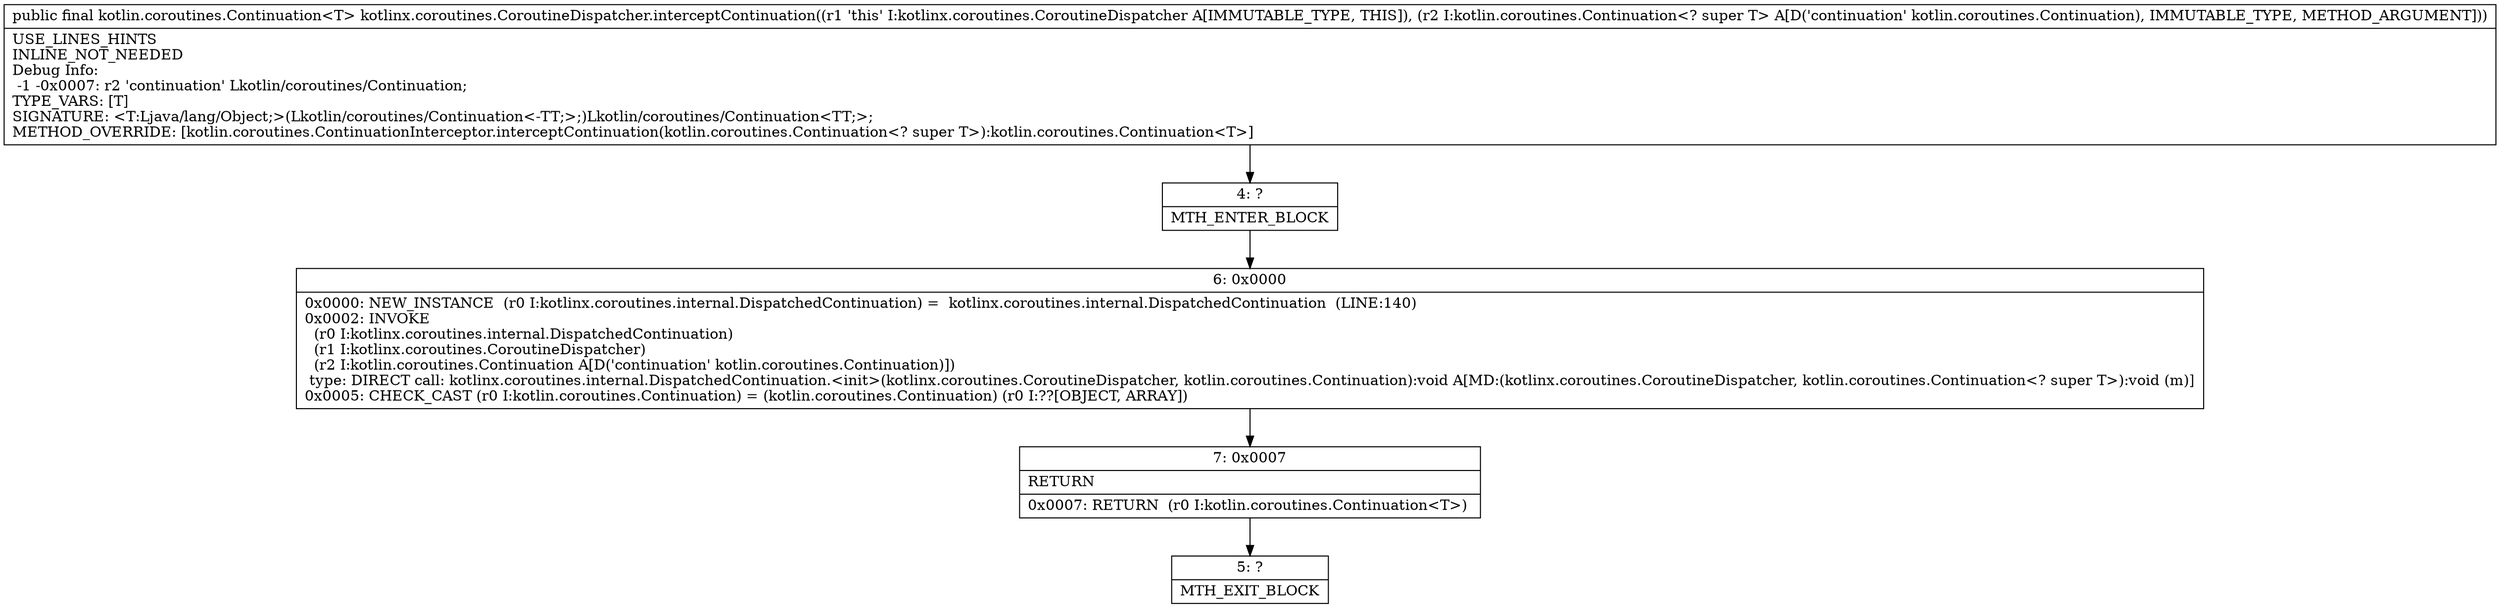 digraph "CFG forkotlinx.coroutines.CoroutineDispatcher.interceptContinuation(Lkotlin\/coroutines\/Continuation;)Lkotlin\/coroutines\/Continuation;" {
Node_4 [shape=record,label="{4\:\ ?|MTH_ENTER_BLOCK\l}"];
Node_6 [shape=record,label="{6\:\ 0x0000|0x0000: NEW_INSTANCE  (r0 I:kotlinx.coroutines.internal.DispatchedContinuation) =  kotlinx.coroutines.internal.DispatchedContinuation  (LINE:140)\l0x0002: INVOKE  \l  (r0 I:kotlinx.coroutines.internal.DispatchedContinuation)\l  (r1 I:kotlinx.coroutines.CoroutineDispatcher)\l  (r2 I:kotlin.coroutines.Continuation A[D('continuation' kotlin.coroutines.Continuation)])\l type: DIRECT call: kotlinx.coroutines.internal.DispatchedContinuation.\<init\>(kotlinx.coroutines.CoroutineDispatcher, kotlin.coroutines.Continuation):void A[MD:(kotlinx.coroutines.CoroutineDispatcher, kotlin.coroutines.Continuation\<? super T\>):void (m)]\l0x0005: CHECK_CAST (r0 I:kotlin.coroutines.Continuation) = (kotlin.coroutines.Continuation) (r0 I:??[OBJECT, ARRAY]) \l}"];
Node_7 [shape=record,label="{7\:\ 0x0007|RETURN\l|0x0007: RETURN  (r0 I:kotlin.coroutines.Continuation\<T\>) \l}"];
Node_5 [shape=record,label="{5\:\ ?|MTH_EXIT_BLOCK\l}"];
MethodNode[shape=record,label="{public final kotlin.coroutines.Continuation\<T\> kotlinx.coroutines.CoroutineDispatcher.interceptContinuation((r1 'this' I:kotlinx.coroutines.CoroutineDispatcher A[IMMUTABLE_TYPE, THIS]), (r2 I:kotlin.coroutines.Continuation\<? super T\> A[D('continuation' kotlin.coroutines.Continuation), IMMUTABLE_TYPE, METHOD_ARGUMENT]))  | USE_LINES_HINTS\lINLINE_NOT_NEEDED\lDebug Info:\l  \-1 \-0x0007: r2 'continuation' Lkotlin\/coroutines\/Continuation;\lTYPE_VARS: [T]\lSIGNATURE: \<T:Ljava\/lang\/Object;\>(Lkotlin\/coroutines\/Continuation\<\-TT;\>;)Lkotlin\/coroutines\/Continuation\<TT;\>;\lMETHOD_OVERRIDE: [kotlin.coroutines.ContinuationInterceptor.interceptContinuation(kotlin.coroutines.Continuation\<? super T\>):kotlin.coroutines.Continuation\<T\>]\l}"];
MethodNode -> Node_4;Node_4 -> Node_6;
Node_6 -> Node_7;
Node_7 -> Node_5;
}

